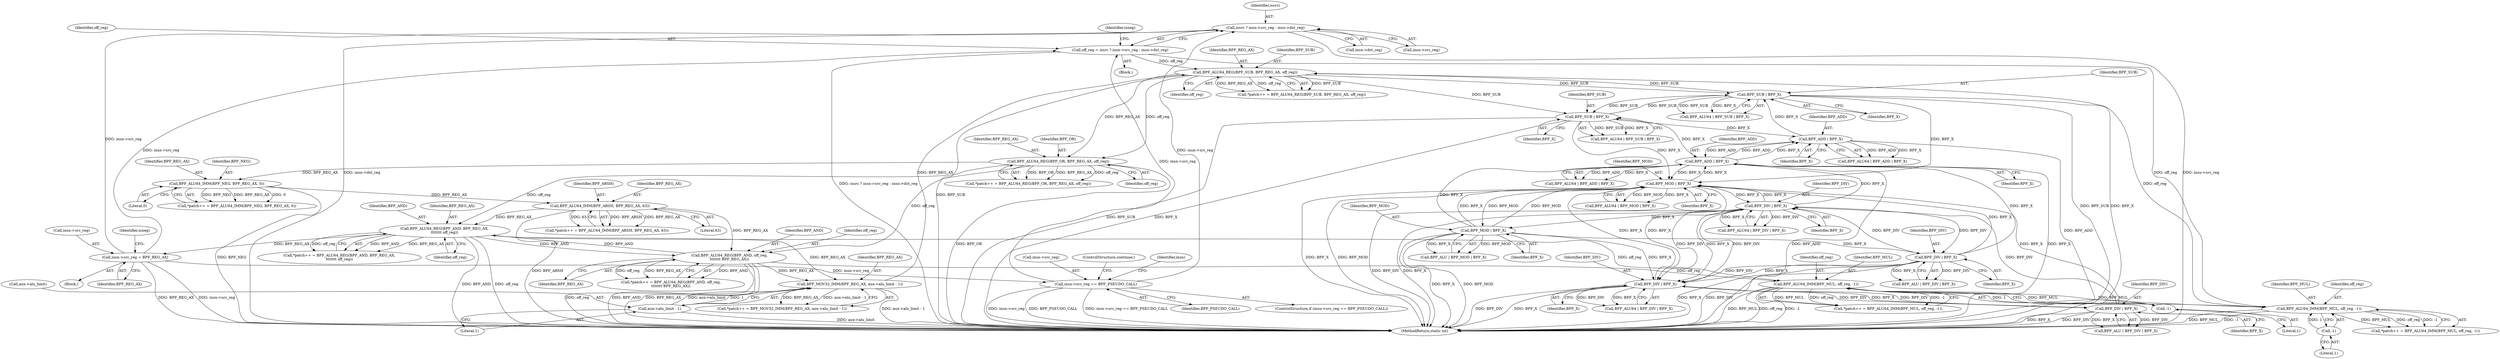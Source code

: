 digraph "0_linux_979d63d50c0c0f7bc537bf821e056cc9fe5abd38_3@pointer" {
"1000462" [label="(Call,issrc ? insn->src_reg : insn->dst_reg)"];
"1000535" [label="(Call,insn->src_reg = BPF_REG_AX)"];
"1000531" [label="(Call,BPF_ALU64_REG(BPF_AND, BPF_REG_AX,\n\t\t\t\t\t\t\t off_reg))"];
"1000546" [label="(Call,BPF_ALU64_REG(BPF_AND, off_reg,\n\t\t\t\t\t\t\t BPF_REG_AX))"];
"1000504" [label="(Call,BPF_ALU64_REG(BPF_OR, BPF_REG_AX, off_reg))"];
"1000496" [label="(Call,BPF_ALU64_REG(BPF_SUB, BPF_REG_AX, off_reg))"];
"1000414" [label="(Call,BPF_SUB | BPF_X)"];
"1000397" [label="(Call,BPF_SUB | BPF_X)"];
"1000388" [label="(Call,BPF_ADD | BPF_X)"];
"1000406" [label="(Call,BPF_ADD | BPF_X)"];
"1000171" [label="(Call,BPF_DIV | BPF_X)"];
"1000190" [label="(Call,BPF_DIV | BPF_X)"];
"1000181" [label="(Call,BPF_MOD | BPF_X)"];
"1000161" [label="(Call,BPF_MOD | BPF_X)"];
"1000223" [label="(Call,BPF_DIV | BPF_X)"];
"1000214" [label="(Call,BPF_DIV | BPF_X)"];
"1000485" [label="(Call,BPF_MOV32_IMM(BPF_REG_AX, aux->alu_limit - 1))"];
"1000487" [label="(Call,aux->alu_limit - 1)"];
"1000460" [label="(Call,off_reg = issrc ? insn->src_reg : insn->dst_reg)"];
"1000635" [label="(Call,insn->src_reg == BPF_PSEUDO_CALL)"];
"1000476" [label="(Call,BPF_ALU64_IMM(BPF_MUL, off_reg, -1))"];
"1000578" [label="(Call,BPF_ALU64_IMM(BPF_MUL, off_reg, -1))"];
"1000581" [label="(Call,-1)"];
"1000479" [label="(Call,-1)"];
"1000520" [label="(Call,BPF_ALU64_IMM(BPF_ARSH, BPF_REG_AX, 63))"];
"1000512" [label="(Call,BPF_ALU64_IMM(BPF_NEG, BPF_REG_AX, 0))"];
"1000487" [label="(Call,aux->alu_limit - 1)"];
"1000389" [label="(Identifier,BPF_ADD)"];
"1000481" [label="(Call,*patch++ = BPF_MOV32_IMM(BPF_REG_AX, aux->alu_limit - 1))"];
"1000520" [label="(Call,BPF_ALU64_IMM(BPF_ARSH, BPF_REG_AX, 63))"];
"1000581" [label="(Call,-1)"];
"1000216" [label="(Identifier,BPF_X)"];
"1000533" [label="(Identifier,BPF_REG_AX)"];
"1000527" [label="(Call,*patch++ = BPF_ALU64_REG(BPF_AND, BPF_REG_AX,\n\t\t\t\t\t\t\t off_reg))"];
"1000578" [label="(Call,BPF_ALU64_IMM(BPF_MUL, off_reg, -1))"];
"1000224" [label="(Identifier,BPF_DIV)"];
"1000514" [label="(Identifier,BPF_REG_AX)"];
"1000522" [label="(Identifier,BPF_REG_AX)"];
"1000404" [label="(Call,BPF_ALU64 | BPF_ADD | BPF_X)"];
"1000390" [label="(Identifier,BPF_X)"];
"1000582" [label="(Literal,1)"];
"1000497" [label="(Identifier,BPF_SUB)"];
"1000485" [label="(Call,BPF_MOV32_IMM(BPF_REG_AX, aux->alu_limit - 1))"];
"1000551" [label="(Identifier,isneg)"];
"1000225" [label="(Identifier,BPF_X)"];
"1000397" [label="(Call,BPF_SUB | BPF_X)"];
"1000179" [label="(Call,BPF_ALU | BPF_MOD | BPF_X)"];
"1000635" [label="(Call,insn->src_reg == BPF_PSEUDO_CALL)"];
"1000460" [label="(Call,off_reg = issrc ? insn->src_reg : insn->dst_reg)"];
"1001057" [label="(MethodReturn,static int)"];
"1000388" [label="(Call,BPF_ADD | BPF_X)"];
"1000491" [label="(Literal,1)"];
"1000500" [label="(Call,*patch++ = BPF_ALU64_REG(BPF_OR, BPF_REG_AX, off_reg))"];
"1000534" [label="(Identifier,off_reg)"];
"1000169" [label="(Call,BPF_ALU64 | BPF_DIV | BPF_X)"];
"1000477" [label="(Identifier,BPF_MUL)"];
"1000212" [label="(Call,BPF_ALU64 | BPF_DIV | BPF_X)"];
"1000172" [label="(Identifier,BPF_DIV)"];
"1000467" [label="(Call,insn->dst_reg)"];
"1000515" [label="(Literal,0)"];
"1000398" [label="(Identifier,BPF_SUB)"];
"1000480" [label="(Literal,1)"];
"1000173" [label="(Identifier,BPF_X)"];
"1000536" [label="(Call,insn->src_reg)"];
"1000471" [label="(Identifier,isneg)"];
"1000499" [label="(Identifier,off_reg)"];
"1000486" [label="(Identifier,BPF_REG_AX)"];
"1000549" [label="(Identifier,BPF_REG_AX)"];
"1000507" [label="(Identifier,off_reg)"];
"1000547" [label="(Identifier,BPF_AND)"];
"1000472" [label="(Call,*patch++ = BPF_ALU64_IMM(BPF_MUL, off_reg, -1))"];
"1000416" [label="(Identifier,BPF_X)"];
"1000513" [label="(Identifier,BPF_NEG)"];
"1000476" [label="(Call,BPF_ALU64_IMM(BPF_MUL, off_reg, -1))"];
"1000214" [label="(Call,BPF_DIV | BPF_X)"];
"1000464" [label="(Call,insn->src_reg)"];
"1000183" [label="(Identifier,BPF_X)"];
"1000512" [label="(Call,BPF_ALU64_IMM(BPF_NEG, BPF_REG_AX, 0))"];
"1000463" [label="(Identifier,issrc)"];
"1000526" [label="(Block,)"];
"1000412" [label="(Call,BPF_ALU64 | BPF_SUB | BPF_X)"];
"1000580" [label="(Identifier,off_reg)"];
"1000159" [label="(Call,BPF_ALU64 | BPF_MOD | BPF_X)"];
"1000162" [label="(Identifier,BPF_MOD)"];
"1000639" [label="(Identifier,BPF_PSEUDO_CALL)"];
"1000504" [label="(Call,BPF_ALU64_REG(BPF_OR, BPF_REG_AX, off_reg))"];
"1000171" [label="(Call,BPF_DIV | BPF_X)"];
"1000414" [label="(Call,BPF_SUB | BPF_X)"];
"1000539" [label="(Identifier,BPF_REG_AX)"];
"1000215" [label="(Identifier,BPF_DIV)"];
"1000191" [label="(Identifier,BPF_DIV)"];
"1000506" [label="(Identifier,BPF_REG_AX)"];
"1000190" [label="(Call,BPF_DIV | BPF_X)"];
"1000492" [label="(Call,*patch++ = BPF_ALU64_REG(BPF_SUB, BPF_REG_AX, off_reg))"];
"1000535" [label="(Call,insn->src_reg = BPF_REG_AX)"];
"1000644" [label="(Identifier,insn)"];
"1000221" [label="(Call,BPF_ALU | BPF_DIV | BPF_X)"];
"1000505" [label="(Identifier,BPF_OR)"];
"1000406" [label="(Call,BPF_ADD | BPF_X)"];
"1000386" [label="(Call,BPF_ALU64 | BPF_ADD | BPF_X)"];
"1000498" [label="(Identifier,BPF_REG_AX)"];
"1000161" [label="(Call,BPF_MOD | BPF_X)"];
"1000478" [label="(Identifier,off_reg)"];
"1000163" [label="(Identifier,BPF_X)"];
"1000516" [label="(Call,*patch++ = BPF_ALU64_IMM(BPF_ARSH, BPF_REG_AX, 63))"];
"1000636" [label="(Call,insn->src_reg)"];
"1000634" [label="(ControlStructure,if (insn->src_reg == BPF_PSEUDO_CALL))"];
"1000531" [label="(Call,BPF_ALU64_REG(BPF_AND, BPF_REG_AX,\n\t\t\t\t\t\t\t off_reg))"];
"1000532" [label="(Identifier,BPF_AND)"];
"1000408" [label="(Identifier,BPF_X)"];
"1000546" [label="(Call,BPF_ALU64_REG(BPF_AND, off_reg,\n\t\t\t\t\t\t\t BPF_REG_AX))"];
"1000479" [label="(Call,-1)"];
"1000462" [label="(Call,issrc ? insn->src_reg : insn->dst_reg)"];
"1000400" [label="(Block,)"];
"1000488" [label="(Call,aux->alu_limit)"];
"1000395" [label="(Call,BPF_ALU64 | BPF_SUB | BPF_X)"];
"1000461" [label="(Identifier,off_reg)"];
"1000548" [label="(Identifier,off_reg)"];
"1000399" [label="(Identifier,BPF_X)"];
"1000574" [label="(Call,*patch++ = BPF_ALU64_IMM(BPF_MUL, off_reg, -1))"];
"1000521" [label="(Identifier,BPF_ARSH)"];
"1000496" [label="(Call,BPF_ALU64_REG(BPF_SUB, BPF_REG_AX, off_reg))"];
"1000542" [label="(Call,*patch++ = BPF_ALU64_REG(BPF_AND, off_reg,\n\t\t\t\t\t\t\t BPF_REG_AX))"];
"1000181" [label="(Call,BPF_MOD | BPF_X)"];
"1000407" [label="(Identifier,BPF_ADD)"];
"1000579" [label="(Identifier,BPF_MUL)"];
"1000523" [label="(Literal,63)"];
"1000415" [label="(Identifier,BPF_SUB)"];
"1000188" [label="(Call,BPF_ALU | BPF_DIV | BPF_X)"];
"1000192" [label="(Identifier,BPF_X)"];
"1000223" [label="(Call,BPF_DIV | BPF_X)"];
"1000640" [label="(ControlStructure,continue;)"];
"1000182" [label="(Identifier,BPF_MOD)"];
"1000508" [label="(Call,*patch++ = BPF_ALU64_IMM(BPF_NEG, BPF_REG_AX, 0))"];
"1000462" -> "1000460"  [label="AST: "];
"1000462" -> "1000464"  [label="CFG: "];
"1000462" -> "1000467"  [label="CFG: "];
"1000463" -> "1000462"  [label="AST: "];
"1000464" -> "1000462"  [label="AST: "];
"1000467" -> "1000462"  [label="AST: "];
"1000460" -> "1000462"  [label="CFG: "];
"1000462" -> "1001057"  [label="DDG: insn->dst_reg"];
"1000462" -> "1001057"  [label="DDG: insn->src_reg"];
"1000535" -> "1000462"  [label="DDG: insn->src_reg"];
"1000635" -> "1000462"  [label="DDG: insn->src_reg"];
"1000535" -> "1000526"  [label="AST: "];
"1000535" -> "1000539"  [label="CFG: "];
"1000536" -> "1000535"  [label="AST: "];
"1000539" -> "1000535"  [label="AST: "];
"1000551" -> "1000535"  [label="CFG: "];
"1000535" -> "1001057"  [label="DDG: insn->src_reg"];
"1000535" -> "1001057"  [label="DDG: BPF_REG_AX"];
"1000535" -> "1000460"  [label="DDG: insn->src_reg"];
"1000531" -> "1000535"  [label="DDG: BPF_REG_AX"];
"1000535" -> "1000635"  [label="DDG: insn->src_reg"];
"1000531" -> "1000527"  [label="AST: "];
"1000531" -> "1000534"  [label="CFG: "];
"1000532" -> "1000531"  [label="AST: "];
"1000533" -> "1000531"  [label="AST: "];
"1000534" -> "1000531"  [label="AST: "];
"1000527" -> "1000531"  [label="CFG: "];
"1000531" -> "1001057"  [label="DDG: off_reg"];
"1000531" -> "1001057"  [label="DDG: BPF_AND"];
"1000531" -> "1000485"  [label="DDG: BPF_REG_AX"];
"1000531" -> "1000527"  [label="DDG: BPF_AND"];
"1000531" -> "1000527"  [label="DDG: BPF_REG_AX"];
"1000531" -> "1000527"  [label="DDG: off_reg"];
"1000546" -> "1000531"  [label="DDG: BPF_AND"];
"1000520" -> "1000531"  [label="DDG: BPF_REG_AX"];
"1000504" -> "1000531"  [label="DDG: off_reg"];
"1000531" -> "1000546"  [label="DDG: BPF_AND"];
"1000531" -> "1000578"  [label="DDG: off_reg"];
"1000546" -> "1000542"  [label="AST: "];
"1000546" -> "1000549"  [label="CFG: "];
"1000547" -> "1000546"  [label="AST: "];
"1000548" -> "1000546"  [label="AST: "];
"1000549" -> "1000546"  [label="AST: "];
"1000542" -> "1000546"  [label="CFG: "];
"1000546" -> "1001057"  [label="DDG: off_reg"];
"1000546" -> "1001057"  [label="DDG: BPF_AND"];
"1000546" -> "1001057"  [label="DDG: BPF_REG_AX"];
"1000546" -> "1000485"  [label="DDG: BPF_REG_AX"];
"1000546" -> "1000542"  [label="DDG: BPF_AND"];
"1000546" -> "1000542"  [label="DDG: off_reg"];
"1000546" -> "1000542"  [label="DDG: BPF_REG_AX"];
"1000504" -> "1000546"  [label="DDG: off_reg"];
"1000520" -> "1000546"  [label="DDG: BPF_REG_AX"];
"1000546" -> "1000578"  [label="DDG: off_reg"];
"1000504" -> "1000500"  [label="AST: "];
"1000504" -> "1000507"  [label="CFG: "];
"1000505" -> "1000504"  [label="AST: "];
"1000506" -> "1000504"  [label="AST: "];
"1000507" -> "1000504"  [label="AST: "];
"1000500" -> "1000504"  [label="CFG: "];
"1000504" -> "1001057"  [label="DDG: BPF_OR"];
"1000504" -> "1000500"  [label="DDG: BPF_OR"];
"1000504" -> "1000500"  [label="DDG: BPF_REG_AX"];
"1000504" -> "1000500"  [label="DDG: off_reg"];
"1000496" -> "1000504"  [label="DDG: BPF_REG_AX"];
"1000496" -> "1000504"  [label="DDG: off_reg"];
"1000504" -> "1000512"  [label="DDG: BPF_REG_AX"];
"1000496" -> "1000492"  [label="AST: "];
"1000496" -> "1000499"  [label="CFG: "];
"1000497" -> "1000496"  [label="AST: "];
"1000498" -> "1000496"  [label="AST: "];
"1000499" -> "1000496"  [label="AST: "];
"1000492" -> "1000496"  [label="CFG: "];
"1000496" -> "1001057"  [label="DDG: BPF_SUB"];
"1000496" -> "1000397"  [label="DDG: BPF_SUB"];
"1000496" -> "1000414"  [label="DDG: BPF_SUB"];
"1000496" -> "1000492"  [label="DDG: BPF_SUB"];
"1000496" -> "1000492"  [label="DDG: BPF_REG_AX"];
"1000496" -> "1000492"  [label="DDG: off_reg"];
"1000414" -> "1000496"  [label="DDG: BPF_SUB"];
"1000485" -> "1000496"  [label="DDG: BPF_REG_AX"];
"1000460" -> "1000496"  [label="DDG: off_reg"];
"1000476" -> "1000496"  [label="DDG: off_reg"];
"1000414" -> "1000412"  [label="AST: "];
"1000414" -> "1000416"  [label="CFG: "];
"1000415" -> "1000414"  [label="AST: "];
"1000416" -> "1000414"  [label="AST: "];
"1000412" -> "1000414"  [label="CFG: "];
"1000414" -> "1001057"  [label="DDG: BPF_X"];
"1000414" -> "1001057"  [label="DDG: BPF_SUB"];
"1000414" -> "1000161"  [label="DDG: BPF_X"];
"1000414" -> "1000397"  [label="DDG: BPF_SUB"];
"1000414" -> "1000412"  [label="DDG: BPF_SUB"];
"1000414" -> "1000412"  [label="DDG: BPF_X"];
"1000397" -> "1000414"  [label="DDG: BPF_SUB"];
"1000406" -> "1000414"  [label="DDG: BPF_X"];
"1000397" -> "1000395"  [label="AST: "];
"1000397" -> "1000399"  [label="CFG: "];
"1000398" -> "1000397"  [label="AST: "];
"1000399" -> "1000397"  [label="AST: "];
"1000395" -> "1000397"  [label="CFG: "];
"1000397" -> "1001057"  [label="DDG: BPF_SUB"];
"1000397" -> "1001057"  [label="DDG: BPF_X"];
"1000397" -> "1000161"  [label="DDG: BPF_X"];
"1000397" -> "1000395"  [label="DDG: BPF_SUB"];
"1000397" -> "1000395"  [label="DDG: BPF_X"];
"1000388" -> "1000397"  [label="DDG: BPF_X"];
"1000397" -> "1000406"  [label="DDG: BPF_X"];
"1000388" -> "1000386"  [label="AST: "];
"1000388" -> "1000390"  [label="CFG: "];
"1000389" -> "1000388"  [label="AST: "];
"1000390" -> "1000388"  [label="AST: "];
"1000386" -> "1000388"  [label="CFG: "];
"1000388" -> "1001057"  [label="DDG: BPF_ADD"];
"1000388" -> "1001057"  [label="DDG: BPF_X"];
"1000388" -> "1000161"  [label="DDG: BPF_X"];
"1000388" -> "1000386"  [label="DDG: BPF_ADD"];
"1000388" -> "1000386"  [label="DDG: BPF_X"];
"1000406" -> "1000388"  [label="DDG: BPF_ADD"];
"1000171" -> "1000388"  [label="DDG: BPF_X"];
"1000161" -> "1000388"  [label="DDG: BPF_X"];
"1000181" -> "1000388"  [label="DDG: BPF_X"];
"1000190" -> "1000388"  [label="DDG: BPF_X"];
"1000388" -> "1000406"  [label="DDG: BPF_ADD"];
"1000388" -> "1000406"  [label="DDG: BPF_X"];
"1000406" -> "1000404"  [label="AST: "];
"1000406" -> "1000408"  [label="CFG: "];
"1000407" -> "1000406"  [label="AST: "];
"1000408" -> "1000406"  [label="AST: "];
"1000404" -> "1000406"  [label="CFG: "];
"1000406" -> "1001057"  [label="DDG: BPF_ADD"];
"1000406" -> "1000404"  [label="DDG: BPF_ADD"];
"1000406" -> "1000404"  [label="DDG: BPF_X"];
"1000171" -> "1000169"  [label="AST: "];
"1000171" -> "1000173"  [label="CFG: "];
"1000172" -> "1000171"  [label="AST: "];
"1000173" -> "1000171"  [label="AST: "];
"1000169" -> "1000171"  [label="CFG: "];
"1000171" -> "1001057"  [label="DDG: BPF_DIV"];
"1000171" -> "1001057"  [label="DDG: BPF_X"];
"1000171" -> "1000161"  [label="DDG: BPF_X"];
"1000171" -> "1000169"  [label="DDG: BPF_DIV"];
"1000171" -> "1000169"  [label="DDG: BPF_X"];
"1000190" -> "1000171"  [label="DDG: BPF_DIV"];
"1000214" -> "1000171"  [label="DDG: BPF_DIV"];
"1000223" -> "1000171"  [label="DDG: BPF_DIV"];
"1000161" -> "1000171"  [label="DDG: BPF_X"];
"1000171" -> "1000181"  [label="DDG: BPF_X"];
"1000171" -> "1000190"  [label="DDG: BPF_DIV"];
"1000171" -> "1000214"  [label="DDG: BPF_DIV"];
"1000171" -> "1000214"  [label="DDG: BPF_X"];
"1000190" -> "1000188"  [label="AST: "];
"1000190" -> "1000192"  [label="CFG: "];
"1000191" -> "1000190"  [label="AST: "];
"1000192" -> "1000190"  [label="AST: "];
"1000188" -> "1000190"  [label="CFG: "];
"1000190" -> "1001057"  [label="DDG: BPF_DIV"];
"1000190" -> "1001057"  [label="DDG: BPF_X"];
"1000190" -> "1000161"  [label="DDG: BPF_X"];
"1000190" -> "1000188"  [label="DDG: BPF_DIV"];
"1000190" -> "1000188"  [label="DDG: BPF_X"];
"1000181" -> "1000190"  [label="DDG: BPF_X"];
"1000190" -> "1000214"  [label="DDG: BPF_DIV"];
"1000190" -> "1000214"  [label="DDG: BPF_X"];
"1000181" -> "1000179"  [label="AST: "];
"1000181" -> "1000183"  [label="CFG: "];
"1000182" -> "1000181"  [label="AST: "];
"1000183" -> "1000181"  [label="AST: "];
"1000179" -> "1000181"  [label="CFG: "];
"1000181" -> "1001057"  [label="DDG: BPF_MOD"];
"1000181" -> "1001057"  [label="DDG: BPF_X"];
"1000181" -> "1000161"  [label="DDG: BPF_MOD"];
"1000181" -> "1000161"  [label="DDG: BPF_X"];
"1000181" -> "1000179"  [label="DDG: BPF_MOD"];
"1000181" -> "1000179"  [label="DDG: BPF_X"];
"1000161" -> "1000181"  [label="DDG: BPF_MOD"];
"1000181" -> "1000214"  [label="DDG: BPF_X"];
"1000161" -> "1000159"  [label="AST: "];
"1000161" -> "1000163"  [label="CFG: "];
"1000162" -> "1000161"  [label="AST: "];
"1000163" -> "1000161"  [label="AST: "];
"1000159" -> "1000161"  [label="CFG: "];
"1000161" -> "1001057"  [label="DDG: BPF_X"];
"1000161" -> "1001057"  [label="DDG: BPF_MOD"];
"1000161" -> "1000159"  [label="DDG: BPF_MOD"];
"1000161" -> "1000159"  [label="DDG: BPF_X"];
"1000223" -> "1000161"  [label="DDG: BPF_X"];
"1000214" -> "1000161"  [label="DDG: BPF_X"];
"1000161" -> "1000214"  [label="DDG: BPF_X"];
"1000223" -> "1000221"  [label="AST: "];
"1000223" -> "1000225"  [label="CFG: "];
"1000224" -> "1000223"  [label="AST: "];
"1000225" -> "1000223"  [label="AST: "];
"1000221" -> "1000223"  [label="CFG: "];
"1000223" -> "1001057"  [label="DDG: BPF_X"];
"1000223" -> "1001057"  [label="DDG: BPF_DIV"];
"1000223" -> "1000214"  [label="DDG: BPF_DIV"];
"1000223" -> "1000221"  [label="DDG: BPF_DIV"];
"1000223" -> "1000221"  [label="DDG: BPF_X"];
"1000214" -> "1000223"  [label="DDG: BPF_DIV"];
"1000214" -> "1000223"  [label="DDG: BPF_X"];
"1000214" -> "1000212"  [label="AST: "];
"1000214" -> "1000216"  [label="CFG: "];
"1000215" -> "1000214"  [label="AST: "];
"1000216" -> "1000214"  [label="AST: "];
"1000212" -> "1000214"  [label="CFG: "];
"1000214" -> "1001057"  [label="DDG: BPF_X"];
"1000214" -> "1001057"  [label="DDG: BPF_DIV"];
"1000214" -> "1000212"  [label="DDG: BPF_DIV"];
"1000214" -> "1000212"  [label="DDG: BPF_X"];
"1000485" -> "1000481"  [label="AST: "];
"1000485" -> "1000487"  [label="CFG: "];
"1000486" -> "1000485"  [label="AST: "];
"1000487" -> "1000485"  [label="AST: "];
"1000481" -> "1000485"  [label="CFG: "];
"1000485" -> "1001057"  [label="DDG: aux->alu_limit - 1"];
"1000485" -> "1000481"  [label="DDG: BPF_REG_AX"];
"1000485" -> "1000481"  [label="DDG: aux->alu_limit - 1"];
"1000487" -> "1000485"  [label="DDG: aux->alu_limit"];
"1000487" -> "1000485"  [label="DDG: 1"];
"1000487" -> "1000491"  [label="CFG: "];
"1000488" -> "1000487"  [label="AST: "];
"1000491" -> "1000487"  [label="AST: "];
"1000487" -> "1001057"  [label="DDG: aux->alu_limit"];
"1000460" -> "1000400"  [label="AST: "];
"1000461" -> "1000460"  [label="AST: "];
"1000471" -> "1000460"  [label="CFG: "];
"1000460" -> "1001057"  [label="DDG: issrc ? insn->src_reg : insn->dst_reg"];
"1000635" -> "1000460"  [label="DDG: insn->src_reg"];
"1000460" -> "1000476"  [label="DDG: off_reg"];
"1000635" -> "1000634"  [label="AST: "];
"1000635" -> "1000639"  [label="CFG: "];
"1000636" -> "1000635"  [label="AST: "];
"1000639" -> "1000635"  [label="AST: "];
"1000640" -> "1000635"  [label="CFG: "];
"1000644" -> "1000635"  [label="CFG: "];
"1000635" -> "1001057"  [label="DDG: BPF_PSEUDO_CALL"];
"1000635" -> "1001057"  [label="DDG: insn->src_reg == BPF_PSEUDO_CALL"];
"1000635" -> "1001057"  [label="DDG: insn->src_reg"];
"1000476" -> "1000472"  [label="AST: "];
"1000476" -> "1000479"  [label="CFG: "];
"1000477" -> "1000476"  [label="AST: "];
"1000478" -> "1000476"  [label="AST: "];
"1000479" -> "1000476"  [label="AST: "];
"1000472" -> "1000476"  [label="CFG: "];
"1000476" -> "1001057"  [label="DDG: -1"];
"1000476" -> "1001057"  [label="DDG: BPF_MUL"];
"1000476" -> "1000472"  [label="DDG: BPF_MUL"];
"1000476" -> "1000472"  [label="DDG: off_reg"];
"1000476" -> "1000472"  [label="DDG: -1"];
"1000578" -> "1000476"  [label="DDG: BPF_MUL"];
"1000479" -> "1000476"  [label="DDG: 1"];
"1000476" -> "1000578"  [label="DDG: BPF_MUL"];
"1000578" -> "1000574"  [label="AST: "];
"1000578" -> "1000581"  [label="CFG: "];
"1000579" -> "1000578"  [label="AST: "];
"1000580" -> "1000578"  [label="AST: "];
"1000581" -> "1000578"  [label="AST: "];
"1000574" -> "1000578"  [label="CFG: "];
"1000578" -> "1001057"  [label="DDG: BPF_MUL"];
"1000578" -> "1001057"  [label="DDG: off_reg"];
"1000578" -> "1001057"  [label="DDG: -1"];
"1000578" -> "1000574"  [label="DDG: BPF_MUL"];
"1000578" -> "1000574"  [label="DDG: off_reg"];
"1000578" -> "1000574"  [label="DDG: -1"];
"1000581" -> "1000578"  [label="DDG: 1"];
"1000581" -> "1000582"  [label="CFG: "];
"1000582" -> "1000581"  [label="AST: "];
"1000479" -> "1000480"  [label="CFG: "];
"1000480" -> "1000479"  [label="AST: "];
"1000520" -> "1000516"  [label="AST: "];
"1000520" -> "1000523"  [label="CFG: "];
"1000521" -> "1000520"  [label="AST: "];
"1000522" -> "1000520"  [label="AST: "];
"1000523" -> "1000520"  [label="AST: "];
"1000516" -> "1000520"  [label="CFG: "];
"1000520" -> "1001057"  [label="DDG: BPF_ARSH"];
"1000520" -> "1000516"  [label="DDG: BPF_ARSH"];
"1000520" -> "1000516"  [label="DDG: BPF_REG_AX"];
"1000520" -> "1000516"  [label="DDG: 63"];
"1000512" -> "1000520"  [label="DDG: BPF_REG_AX"];
"1000512" -> "1000508"  [label="AST: "];
"1000512" -> "1000515"  [label="CFG: "];
"1000513" -> "1000512"  [label="AST: "];
"1000514" -> "1000512"  [label="AST: "];
"1000515" -> "1000512"  [label="AST: "];
"1000508" -> "1000512"  [label="CFG: "];
"1000512" -> "1001057"  [label="DDG: BPF_NEG"];
"1000512" -> "1000508"  [label="DDG: BPF_NEG"];
"1000512" -> "1000508"  [label="DDG: BPF_REG_AX"];
"1000512" -> "1000508"  [label="DDG: 0"];
}
